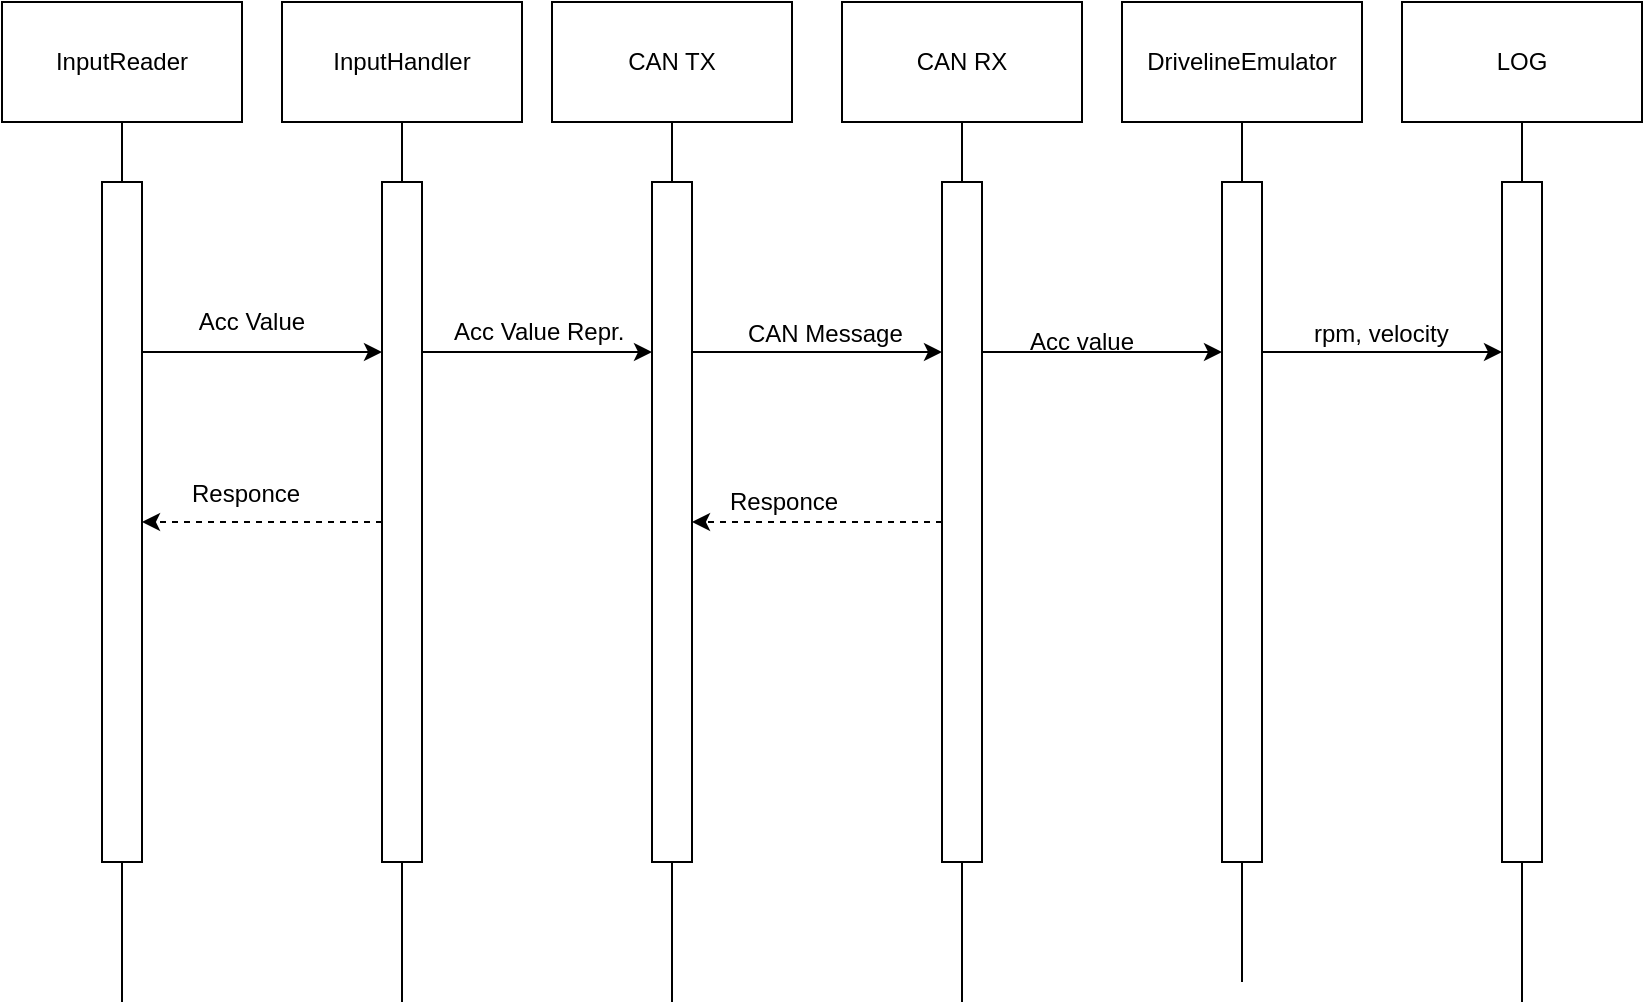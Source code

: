 <mxfile version="12.2.4" pages="1"><diagram id="0UPNiH_i2qaMFAf53EBH" name="Page-1"><mxGraphModel dx="1080" dy="866" grid="1" gridSize="10" guides="1" tooltips="1" connect="1" arrows="1" fold="1" page="1" pageScale="1" pageWidth="850" pageHeight="1100" math="0" shadow="0"><root><mxCell id="0"/><mxCell id="1" parent="0"/><mxCell id="10" style="edgeStyle=orthogonalEdgeStyle;rounded=0;orthogonalLoop=1;jettySize=auto;html=1;exitX=0.5;exitY=1;exitDx=0;exitDy=0;endArrow=none;endFill=0;" parent="1" source="17" edge="1"><mxGeometry relative="1" as="geometry"><mxPoint x="230" y="530" as="targetPoint"/></mxGeometry></mxCell><mxCell id="2" value="InputHandler" style="rounded=0;whiteSpace=wrap;html=1;" parent="1" vertex="1"><mxGeometry x="170" y="30" width="120" height="60" as="geometry"/></mxCell><mxCell id="9" style="edgeStyle=orthogonalEdgeStyle;rounded=0;orthogonalLoop=1;jettySize=auto;html=1;exitX=0.5;exitY=1;exitDx=0;exitDy=0;endArrow=none;endFill=0;" parent="1" source="15" edge="1"><mxGeometry relative="1" as="geometry"><mxPoint x="90" y="530" as="targetPoint"/></mxGeometry></mxCell><mxCell id="3" value="InputReader" style="rounded=0;whiteSpace=wrap;html=1;" parent="1" vertex="1"><mxGeometry x="30" y="30" width="120" height="60" as="geometry"/></mxCell><mxCell id="14" style="edgeStyle=orthogonalEdgeStyle;rounded=0;orthogonalLoop=1;jettySize=auto;html=1;exitX=0.5;exitY=1;exitDx=0;exitDy=0;endArrow=none;endFill=0;" parent="1" source="21" edge="1"><mxGeometry relative="1" as="geometry"><mxPoint x="790" y="530" as="targetPoint"/></mxGeometry></mxCell><mxCell id="4" value="LOG" style="rounded=0;whiteSpace=wrap;html=1;" parent="1" vertex="1"><mxGeometry x="730" y="30" width="120" height="60" as="geometry"/></mxCell><mxCell id="13" style="edgeStyle=orthogonalEdgeStyle;rounded=0;orthogonalLoop=1;jettySize=auto;html=1;exitX=0.5;exitY=1;exitDx=0;exitDy=0;endArrow=none;endFill=0;" parent="1" source="20" edge="1"><mxGeometry relative="1" as="geometry"><mxPoint x="650" y="520" as="targetPoint"/></mxGeometry></mxCell><mxCell id="5" value="DrivelineEmulator" style="rounded=0;whiteSpace=wrap;html=1;" parent="1" vertex="1"><mxGeometry x="590" y="30" width="120" height="60" as="geometry"/></mxCell><mxCell id="12" style="edgeStyle=orthogonalEdgeStyle;rounded=0;orthogonalLoop=1;jettySize=auto;html=1;exitX=0.5;exitY=1;exitDx=0;exitDy=0;endArrow=none;endFill=0;" parent="1" source="19" edge="1"><mxGeometry relative="1" as="geometry"><mxPoint x="510" y="530" as="targetPoint"/></mxGeometry></mxCell><mxCell id="6" value="CAN RX" style="rounded=0;whiteSpace=wrap;html=1;" parent="1" vertex="1"><mxGeometry x="450" y="30" width="120" height="60" as="geometry"/></mxCell><mxCell id="11" style="edgeStyle=orthogonalEdgeStyle;rounded=0;orthogonalLoop=1;jettySize=auto;html=1;exitX=0.5;exitY=1;exitDx=0;exitDy=0;endArrow=none;endFill=0;" parent="1" source="18" edge="1"><mxGeometry relative="1" as="geometry"><mxPoint x="365" y="530" as="targetPoint"/></mxGeometry></mxCell><mxCell id="7" value="CAN TX" style="rounded=0;whiteSpace=wrap;html=1;" parent="1" vertex="1"><mxGeometry x="305" y="30" width="120" height="60" as="geometry"/></mxCell><mxCell id="28" style="edgeStyle=orthogonalEdgeStyle;rounded=0;orthogonalLoop=1;jettySize=auto;html=1;exitX=1;exitY=0.25;exitDx=0;exitDy=0;entryX=0;entryY=0.25;entryDx=0;entryDy=0;endArrow=classic;endFill=1;" parent="1" source="15" target="17" edge="1"><mxGeometry relative="1" as="geometry"/></mxCell><mxCell id="15" value="" style="rounded=0;whiteSpace=wrap;html=1;" parent="1" vertex="1"><mxGeometry x="80" y="120" width="20" height="340" as="geometry"/></mxCell><mxCell id="16" style="edgeStyle=orthogonalEdgeStyle;rounded=0;orthogonalLoop=1;jettySize=auto;html=1;exitX=0.5;exitY=1;exitDx=0;exitDy=0;endArrow=none;endFill=0;" parent="1" source="3" target="15" edge="1"><mxGeometry relative="1" as="geometry"><mxPoint x="90" y="530" as="targetPoint"/><mxPoint x="90" y="90" as="sourcePoint"/></mxGeometry></mxCell><mxCell id="21" value="" style="rounded=0;whiteSpace=wrap;html=1;" parent="1" vertex="1"><mxGeometry x="780" y="120" width="20" height="340" as="geometry"/></mxCell><mxCell id="22" style="edgeStyle=orthogonalEdgeStyle;rounded=0;orthogonalLoop=1;jettySize=auto;html=1;exitX=0.5;exitY=1;exitDx=0;exitDy=0;endArrow=none;endFill=0;" parent="1" source="4" target="21" edge="1"><mxGeometry relative="1" as="geometry"><mxPoint x="790" y="530" as="targetPoint"/><mxPoint x="790" y="90" as="sourcePoint"/></mxGeometry></mxCell><mxCell id="32" style="edgeStyle=orthogonalEdgeStyle;rounded=0;orthogonalLoop=1;jettySize=auto;html=1;exitX=1;exitY=0.25;exitDx=0;exitDy=0;entryX=0;entryY=0.25;entryDx=0;entryDy=0;endArrow=classic;endFill=1;" parent="1" source="20" target="21" edge="1"><mxGeometry relative="1" as="geometry"/></mxCell><mxCell id="20" value="" style="rounded=0;whiteSpace=wrap;html=1;" parent="1" vertex="1"><mxGeometry x="640" y="120" width="20" height="340" as="geometry"/></mxCell><mxCell id="23" style="edgeStyle=orthogonalEdgeStyle;rounded=0;orthogonalLoop=1;jettySize=auto;html=1;exitX=0.5;exitY=1;exitDx=0;exitDy=0;endArrow=none;endFill=0;" parent="1" source="5" target="20" edge="1"><mxGeometry relative="1" as="geometry"><mxPoint x="650" y="520" as="targetPoint"/><mxPoint x="650" y="90" as="sourcePoint"/></mxGeometry></mxCell><mxCell id="31" style="edgeStyle=orthogonalEdgeStyle;rounded=0;orthogonalLoop=1;jettySize=auto;html=1;exitX=1;exitY=0.25;exitDx=0;exitDy=0;entryX=0;entryY=0.25;entryDx=0;entryDy=0;endArrow=classic;endFill=1;" parent="1" source="19" target="20" edge="1"><mxGeometry relative="1" as="geometry"/></mxCell><mxCell id="40" style="edgeStyle=orthogonalEdgeStyle;rounded=0;orthogonalLoop=1;jettySize=auto;html=1;exitX=0;exitY=0.5;exitDx=0;exitDy=0;entryX=1;entryY=0.5;entryDx=0;entryDy=0;endArrow=classic;endFill=1;dashed=1;" parent="1" source="19" target="18" edge="1"><mxGeometry relative="1" as="geometry"/></mxCell><mxCell id="19" value="" style="rounded=0;whiteSpace=wrap;html=1;" parent="1" vertex="1"><mxGeometry x="500" y="120" width="20" height="340" as="geometry"/></mxCell><mxCell id="24" style="edgeStyle=orthogonalEdgeStyle;rounded=0;orthogonalLoop=1;jettySize=auto;html=1;exitX=0.5;exitY=1;exitDx=0;exitDy=0;endArrow=none;endFill=0;" parent="1" source="6" target="19" edge="1"><mxGeometry relative="1" as="geometry"><mxPoint x="510" y="530" as="targetPoint"/><mxPoint x="510" y="90" as="sourcePoint"/></mxGeometry></mxCell><mxCell id="30" style="edgeStyle=orthogonalEdgeStyle;rounded=0;orthogonalLoop=1;jettySize=auto;html=1;exitX=1;exitY=0.25;exitDx=0;exitDy=0;entryX=0;entryY=0.25;entryDx=0;entryDy=0;endArrow=classic;endFill=1;" parent="1" source="18" target="19" edge="1"><mxGeometry relative="1" as="geometry"/></mxCell><mxCell id="18" value="" style="rounded=0;whiteSpace=wrap;html=1;" parent="1" vertex="1"><mxGeometry x="355" y="120" width="20" height="340" as="geometry"/></mxCell><mxCell id="25" style="edgeStyle=orthogonalEdgeStyle;rounded=0;orthogonalLoop=1;jettySize=auto;html=1;exitX=0.5;exitY=1;exitDx=0;exitDy=0;endArrow=none;endFill=0;" parent="1" source="7" target="18" edge="1"><mxGeometry relative="1" as="geometry"><mxPoint x="365" y="530" as="targetPoint"/><mxPoint x="365" y="90" as="sourcePoint"/></mxGeometry></mxCell><mxCell id="29" style="edgeStyle=orthogonalEdgeStyle;rounded=0;orthogonalLoop=1;jettySize=auto;html=1;exitX=1;exitY=0.25;exitDx=0;exitDy=0;entryX=0;entryY=0.25;entryDx=0;entryDy=0;endArrow=classic;endFill=1;" parent="1" source="17" target="18" edge="1"><mxGeometry relative="1" as="geometry"/></mxCell><mxCell id="42" style="edgeStyle=orthogonalEdgeStyle;rounded=0;orthogonalLoop=1;jettySize=auto;html=1;exitX=0;exitY=0.5;exitDx=0;exitDy=0;entryX=1;entryY=0.5;entryDx=0;entryDy=0;dashed=1;endArrow=classic;endFill=1;" parent="1" source="17" target="15" edge="1"><mxGeometry relative="1" as="geometry"/></mxCell><mxCell id="17" value="" style="rounded=0;whiteSpace=wrap;html=1;" parent="1" vertex="1"><mxGeometry x="220" y="120" width="20" height="340" as="geometry"/></mxCell><mxCell id="26" style="edgeStyle=orthogonalEdgeStyle;rounded=0;orthogonalLoop=1;jettySize=auto;html=1;exitX=0.5;exitY=1;exitDx=0;exitDy=0;endArrow=none;endFill=0;" parent="1" source="2" target="17" edge="1"><mxGeometry relative="1" as="geometry"><mxPoint x="230" y="530" as="targetPoint"/><mxPoint x="230" y="90" as="sourcePoint"/></mxGeometry></mxCell><mxCell id="33" value="Acc Value" style="text;html=1;strokeColor=none;fillColor=none;align=center;verticalAlign=middle;whiteSpace=wrap;rounded=0;" parent="1" vertex="1"><mxGeometry x="110" y="180" width="90" height="20" as="geometry"/></mxCell><mxCell id="34" value="Acc Value Repr." style="text;html=1;resizable=0;points=[];autosize=1;align=left;verticalAlign=top;spacingTop=-4;" parent="1" vertex="1"><mxGeometry x="254" y="185" width="100" height="20" as="geometry"/></mxCell><mxCell id="35" value="CAN Message" style="text;html=1;resizable=0;points=[];autosize=1;align=left;verticalAlign=top;spacingTop=-4;" parent="1" vertex="1"><mxGeometry x="401" y="186" width="90" height="20" as="geometry"/></mxCell><mxCell id="36" value="Acc value" style="text;html=1;resizable=0;points=[];autosize=1;align=left;verticalAlign=top;spacingTop=-4;" parent="1" vertex="1"><mxGeometry x="542" y="190" width="70" height="20" as="geometry"/></mxCell><mxCell id="37" value="rpm, velocity" style="text;html=1;resizable=0;points=[];autosize=1;align=left;verticalAlign=top;spacingTop=-4;" parent="1" vertex="1"><mxGeometry x="684" y="186" width="80" height="20" as="geometry"/></mxCell><mxCell id="41" value="Responce" style="text;html=1;resizable=0;points=[];autosize=1;align=left;verticalAlign=top;spacingTop=-4;" parent="1" vertex="1"><mxGeometry x="392" y="270" width="70" height="20" as="geometry"/></mxCell><mxCell id="43" value="Responce" style="text;html=1;resizable=0;points=[];autosize=1;align=left;verticalAlign=top;spacingTop=-4;" parent="1" vertex="1"><mxGeometry x="123" y="266" width="70" height="20" as="geometry"/></mxCell></root></mxGraphModel></diagram></mxfile>